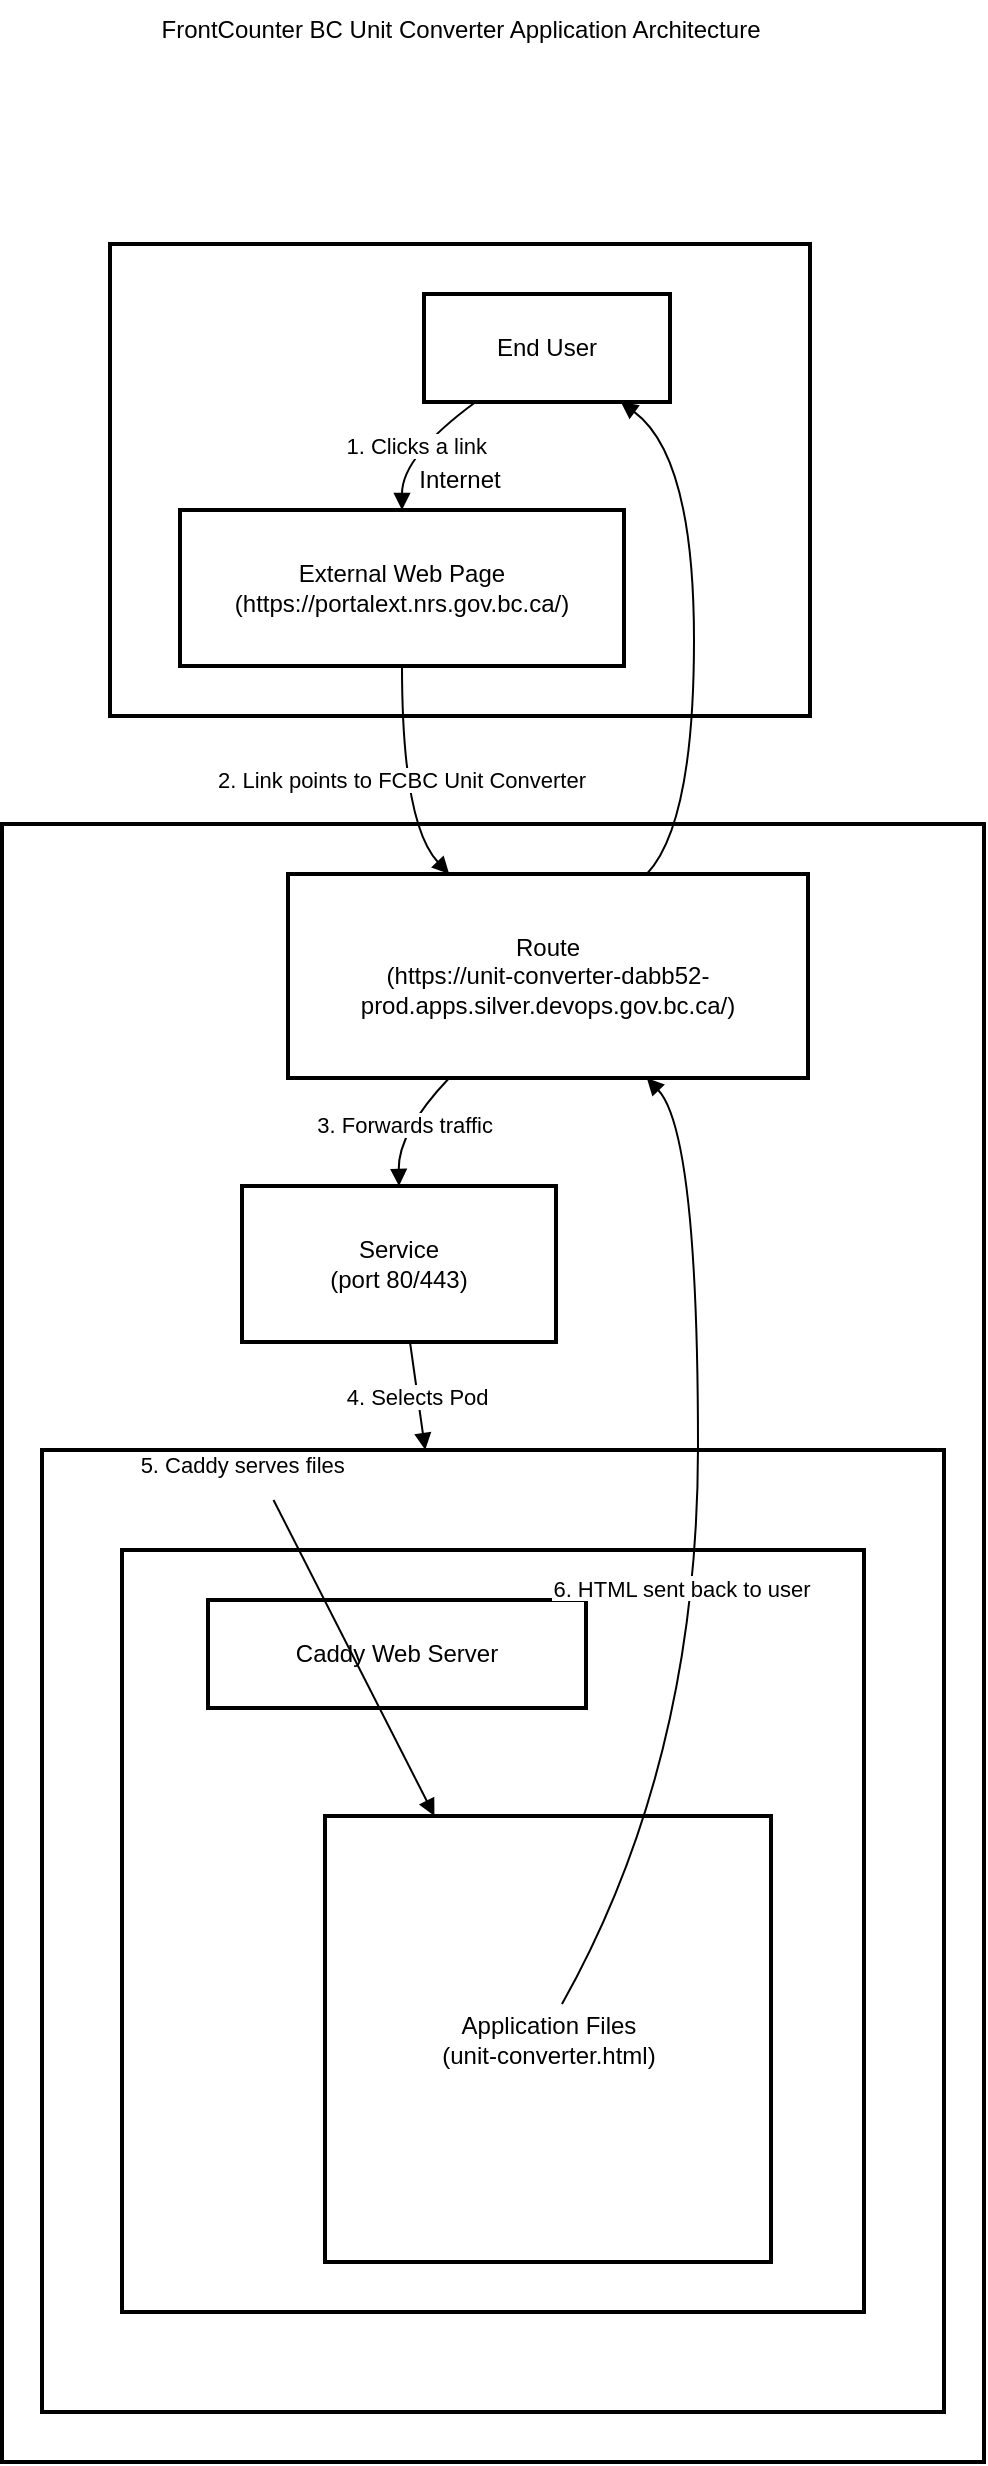 <mxfile version="27.1.6">
  <diagram name="Page-1" id="UGRNyi8nmHwrfW589kiI">
    <mxGraphModel dx="1226" dy="727" grid="1" gridSize="10" guides="1" tooltips="1" connect="1" arrows="1" fold="1" page="1" pageScale="1" pageWidth="850" pageHeight="1100" math="0" shadow="0">
      <root>
        <mxCell id="0" />
        <mxCell id="1" parent="0" />
        <mxCell id="kBzPQ8xyjSCkr8DS_E6f-1" value="OpenShift Cluster" style="whiteSpace=wrap;strokeWidth=2;" vertex="1" parent="1">
          <mxGeometry x="200" y="600" width="491" height="819" as="geometry" />
        </mxCell>
        <mxCell id="kBzPQ8xyjSCkr8DS_E6f-2" value="C" style="whiteSpace=wrap;strokeWidth=2;" vertex="1" parent="1">
          <mxGeometry x="240" y="938" width="411" height="431" as="geometry" />
        </mxCell>
        <mxCell id="kBzPQ8xyjSCkr8DS_E6f-3" value="P" style="whiteSpace=wrap;strokeWidth=2;" vertex="1" parent="1">
          <mxGeometry x="220" y="913" width="451" height="481" as="geometry" />
        </mxCell>
        <mxCell id="kBzPQ8xyjSCkr8DS_E6f-4" value="Docker Image" style="whiteSpace=wrap;strokeWidth=2;" vertex="1" parent="1">
          <mxGeometry x="260" y="963" width="371" height="381" as="geometry" />
        </mxCell>
        <mxCell id="kBzPQ8xyjSCkr8DS_E6f-5" value="Internet" style="whiteSpace=wrap;strokeWidth=2;" vertex="1" parent="1">
          <mxGeometry x="254" y="310" width="350" height="236" as="geometry" />
        </mxCell>
        <mxCell id="kBzPQ8xyjSCkr8DS_E6f-6" value="End User" style="whiteSpace=wrap;strokeWidth=2;" vertex="1" parent="1">
          <mxGeometry x="411" y="335" width="123" height="54" as="geometry" />
        </mxCell>
        <mxCell id="kBzPQ8xyjSCkr8DS_E6f-7" value="External Web Page &#xa; (https://portalext.nrs.gov.bc.ca/)" style="whiteSpace=wrap;strokeWidth=2;" vertex="1" parent="1">
          <mxGeometry x="289" y="443" width="222" height="78" as="geometry" />
        </mxCell>
        <mxCell id="kBzPQ8xyjSCkr8DS_E6f-8" value="Route &#xa; (https://unit-converter-dabb52-prod.apps.silver.devops.gov.bc.ca/)" style="whiteSpace=wrap;strokeWidth=2;" vertex="1" parent="1">
          <mxGeometry x="343" y="625" width="260" height="102" as="geometry" />
        </mxCell>
        <mxCell id="kBzPQ8xyjSCkr8DS_E6f-9" value="Service &#xa; (port 80/443)" style="whiteSpace=wrap;strokeWidth=2;" vertex="1" parent="1">
          <mxGeometry x="320" y="781" width="157" height="78" as="geometry" />
        </mxCell>
        <mxCell id="kBzPQ8xyjSCkr8DS_E6f-10" value="Caddy Web Server" style="whiteSpace=wrap;strokeWidth=2;" vertex="1" parent="1">
          <mxGeometry x="303" y="988" width="189" height="54" as="geometry" />
        </mxCell>
        <mxCell id="kBzPQ8xyjSCkr8DS_E6f-11" value="Application Files &#xa; (unit-converter.html)" style="strokeWidth=2;whiteSpace=wrap;direction=west;" vertex="1" parent="1">
          <mxGeometry x="361.5" y="1096" width="223" height="223" as="geometry" />
        </mxCell>
        <mxCell id="kBzPQ8xyjSCkr8DS_E6f-12" value="1. Clicks a link" style="curved=1;startArrow=none;endArrow=block;exitX=0.21;exitY=1;entryX=0.5;entryY=0;rounded=0;" edge="1" parent="1" source="kBzPQ8xyjSCkr8DS_E6f-6" target="kBzPQ8xyjSCkr8DS_E6f-7">
          <mxGeometry relative="1" as="geometry">
            <Array as="points">
              <mxPoint x="400" y="416" />
            </Array>
          </mxGeometry>
        </mxCell>
        <mxCell id="kBzPQ8xyjSCkr8DS_E6f-13" value="2. Link points to FCBC Unit Converter" style="curved=1;startArrow=none;endArrow=block;exitX=0.5;exitY=1;entryX=0.31;entryY=0;rounded=0;" edge="1" parent="1" source="kBzPQ8xyjSCkr8DS_E6f-7" target="kBzPQ8xyjSCkr8DS_E6f-8">
          <mxGeometry relative="1" as="geometry">
            <Array as="points">
              <mxPoint x="400" y="600" />
            </Array>
          </mxGeometry>
        </mxCell>
        <mxCell id="kBzPQ8xyjSCkr8DS_E6f-14" value="3. Forwards traffic" style="curved=1;startArrow=none;endArrow=block;exitX=0.31;exitY=1;entryX=0.5;entryY=0;rounded=0;" edge="1" parent="1" source="kBzPQ8xyjSCkr8DS_E6f-8" target="kBzPQ8xyjSCkr8DS_E6f-9">
          <mxGeometry relative="1" as="geometry">
            <Array as="points">
              <mxPoint x="398" y="754" />
            </Array>
          </mxGeometry>
        </mxCell>
        <mxCell id="kBzPQ8xyjSCkr8DS_E6f-15" value="6. HTML sent back to user" style="curved=1;startArrow=none;endArrow=block;entryX=0.69;entryY=1;rounded=0;" edge="1" parent="1" target="kBzPQ8xyjSCkr8DS_E6f-8">
          <mxGeometry x="-0.079" y="8" relative="1" as="geometry">
            <Array as="points">
              <mxPoint x="548" y="1069" />
              <mxPoint x="548" y="754" />
            </Array>
            <mxPoint x="480" y="1190" as="sourcePoint" />
            <mxPoint as="offset" />
          </mxGeometry>
        </mxCell>
        <mxCell id="kBzPQ8xyjSCkr8DS_E6f-16" value="" style="curved=1;startArrow=none;endArrow=block;exitX=0.69;exitY=0;entryX=0.8;entryY=1;rounded=0;" edge="1" parent="1" source="kBzPQ8xyjSCkr8DS_E6f-8" target="kBzPQ8xyjSCkr8DS_E6f-6">
          <mxGeometry relative="1" as="geometry">
            <Array as="points">
              <mxPoint x="546" y="600" />
              <mxPoint x="546" y="416" />
            </Array>
          </mxGeometry>
        </mxCell>
        <mxCell id="kBzPQ8xyjSCkr8DS_E6f-17" value="4. Selects Pod" style="curved=1;startArrow=none;endArrow=block;rounded=0;" edge="1" parent="1" source="kBzPQ8xyjSCkr8DS_E6f-9" target="kBzPQ8xyjSCkr8DS_E6f-3">
          <mxGeometry relative="1" as="geometry">
            <Array as="points" />
          </mxGeometry>
        </mxCell>
        <mxCell id="kBzPQ8xyjSCkr8DS_E6f-19" value="5. Caddy serves files" style="curved=1;startArrow=none;endArrow=block;rounded=0;" edge="1" parent="1" source="kBzPQ8xyjSCkr8DS_E6f-2" target="kBzPQ8xyjSCkr8DS_E6f-11">
          <mxGeometry x="-1" y="-24" relative="1" as="geometry">
            <Array as="points" />
            <mxPoint x="6" y="-29" as="offset" />
          </mxGeometry>
        </mxCell>
        <mxCell id="kBzPQ8xyjSCkr8DS_E6f-20" value="FrontCounter BC Unit Converter Application Architecture" style="text;html=1;align=center;verticalAlign=middle;resizable=0;points=[];autosize=1;strokeColor=none;fillColor=none;" vertex="1" parent="1">
          <mxGeometry x="269" y="188" width="320" height="30" as="geometry" />
        </mxCell>
      </root>
    </mxGraphModel>
  </diagram>
</mxfile>
